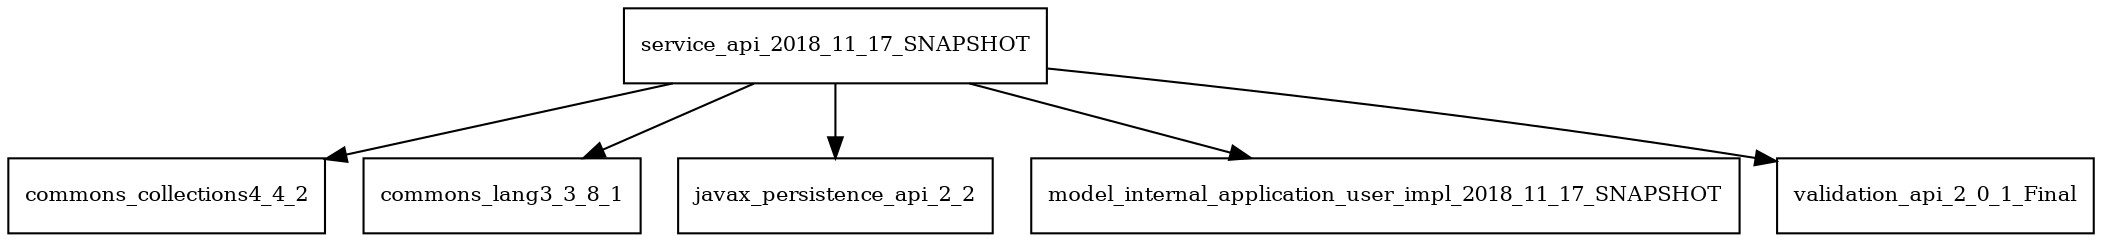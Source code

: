 digraph service_api_2018_11_17_SNAPSHOT_dependencies {
  node [shape = box, fontsize=10.0];
  service_api_2018_11_17_SNAPSHOT -> commons_collections4_4_2;
  service_api_2018_11_17_SNAPSHOT -> commons_lang3_3_8_1;
  service_api_2018_11_17_SNAPSHOT -> javax_persistence_api_2_2;
  service_api_2018_11_17_SNAPSHOT -> model_internal_application_user_impl_2018_11_17_SNAPSHOT;
  service_api_2018_11_17_SNAPSHOT -> validation_api_2_0_1_Final;
}
